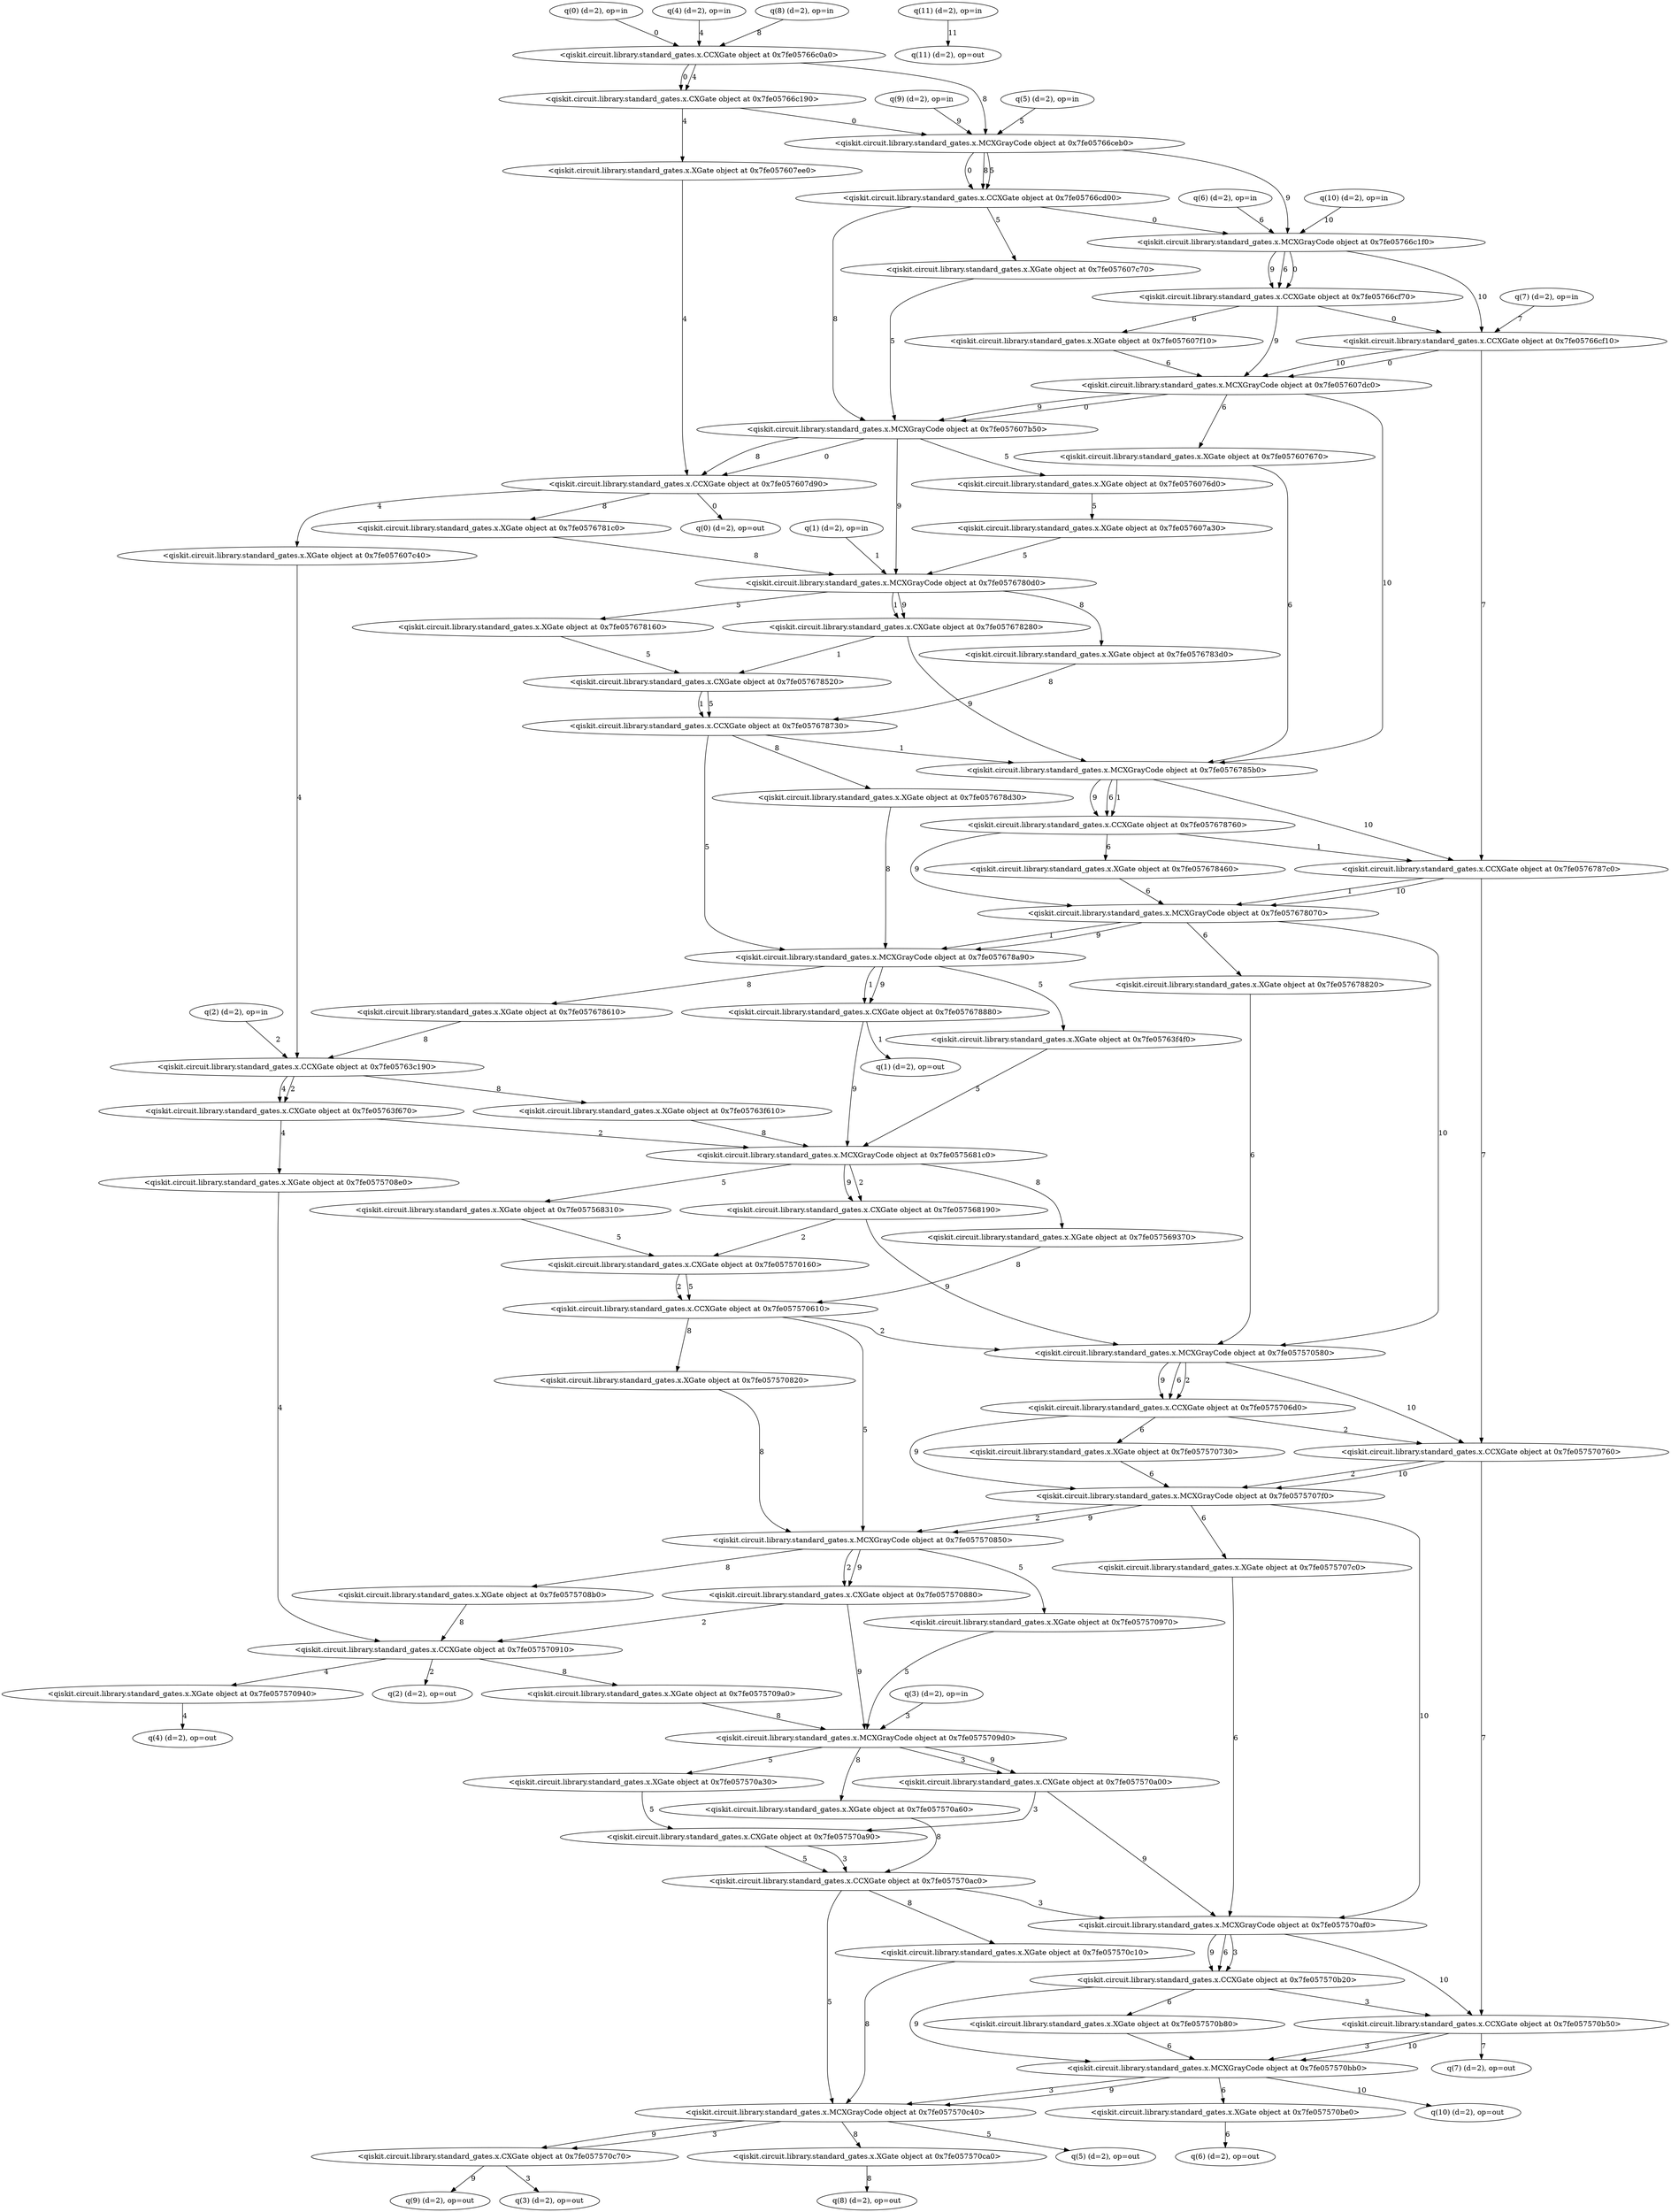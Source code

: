 digraph G {
0 [label="q(0) (d=2), op=in", qubits="0", matrix="None"];
1 [label="q(1) (d=2), op=in", qubits="1", matrix="None"];
2 [label="q(2) (d=2), op=in", qubits="2", matrix="None"];
3 [label="q(3) (d=2), op=in", qubits="3", matrix="None"];
4 [label="q(4) (d=2), op=in", qubits="4", matrix="None"];
5 [label="q(5) (d=2), op=in", qubits="5", matrix="None"];
6 [label="q(6) (d=2), op=in", qubits="6", matrix="None"];
7 [label="q(7) (d=2), op=in", qubits="7", matrix="None"];
8 [label="q(8) (d=2), op=in", qubits="8", matrix="None"];
9 [label="q(9) (d=2), op=in", qubits="9", matrix="None"];
10 [label="q(10) (d=2), op=in", qubits="10", matrix="None"];
11 [label="q(11) (d=2), op=in", qubits="11", matrix="None"];
12 [label="<qiskit.circuit.library.standard_gates.x.CCXGate object at 0x7fe05766c0a0>", qubits="0,4,8", matrix="[[0, 1], [1, 0]]"];
13 [label="<qiskit.circuit.library.standard_gates.x.CXGate object at 0x7fe05766c190>", qubits="0,4", matrix="[[0, 1], [1, 0]]"];
14 [label="<qiskit.circuit.library.standard_gates.x.XGate object at 0x7fe057607ee0>", qubits=4, matrix="[[0, 1], [1, 0]]"];
15 [label="<qiskit.circuit.library.standard_gates.x.MCXGrayCode object at 0x7fe05766ceb0>", qubits="0,5,8,9", matrix="[[0, 1], [1, 0]]"];
16 [label="<qiskit.circuit.library.standard_gates.x.CCXGate object at 0x7fe05766cd00>", qubits="0,8,5", matrix="[[0, 1], [1, 0]]"];
17 [label="<qiskit.circuit.library.standard_gates.x.XGate object at 0x7fe057607c70>", qubits=5, matrix="[[0, 1], [1, 0]]"];
18 [label="<qiskit.circuit.library.standard_gates.x.MCXGrayCode object at 0x7fe05766c1f0>", qubits="0,6,9,10", matrix="[[0, 1], [1, 0]]"];
19 [label="<qiskit.circuit.library.standard_gates.x.CCXGate object at 0x7fe05766cf70>", qubits="0,9,6", matrix="[[0, 1], [1, 0]]"];
20 [label="<qiskit.circuit.library.standard_gates.x.CCXGate object at 0x7fe05766cf10>", qubits="0,10,7", matrix="[[0, 1], [1, 0]]"];
21 [label="<qiskit.circuit.library.standard_gates.x.XGate object at 0x7fe057607f10>", qubits=6, matrix="[[0, 1], [1, 0]]"];
22 [label="<qiskit.circuit.library.standard_gates.x.MCXGrayCode object at 0x7fe057607dc0>", qubits="0,6,9,10", matrix="[[0, 1], [1, 0]]"];
23 [label="<qiskit.circuit.library.standard_gates.x.MCXGrayCode object at 0x7fe057607b50>", qubits="0,5,8,9", matrix="[[0, 1], [1, 0]]"];
24 [label="<qiskit.circuit.library.standard_gates.x.CCXGate object at 0x7fe057607d90>", qubits="0,4,8", matrix="[[0, 1], [1, 0]]"];
25 [label="<qiskit.circuit.library.standard_gates.x.XGate object at 0x7fe0576781c0>", qubits=8, matrix="[[0, 1], [1, 0]]"];
26 [label="<qiskit.circuit.library.standard_gates.x.XGate object at 0x7fe057607c40>", qubits=4, matrix="[[0, 1], [1, 0]]"];
27 [label="<qiskit.circuit.library.standard_gates.x.XGate object at 0x7fe0576076d0>", qubits=5, matrix="[[0, 1], [1, 0]]"];
28 [label="<qiskit.circuit.library.standard_gates.x.XGate object at 0x7fe057607a30>", qubits=5, matrix="[[0, 1], [1, 0]]"];
29 [label="<qiskit.circuit.library.standard_gates.x.MCXGrayCode object at 0x7fe0576780d0>", qubits="1,5,8,9", matrix="[[0, 1], [1, 0]]"];
30 [label="<qiskit.circuit.library.standard_gates.x.XGate object at 0x7fe0576783d0>", qubits=8, matrix="[[0, 1], [1, 0]]"];
31 [label="<qiskit.circuit.library.standard_gates.x.CXGate object at 0x7fe057678280>", qubits="1,9", matrix="[[0, 1], [1, 0]]"];
32 [label="<qiskit.circuit.library.standard_gates.x.XGate object at 0x7fe057678160>", qubits=5, matrix="[[0, 1], [1, 0]]"];
33 [label="<qiskit.circuit.library.standard_gates.x.CXGate object at 0x7fe057678520>", qubits="1,5", matrix="[[0, 1], [1, 0]]"];
34 [label="<qiskit.circuit.library.standard_gates.x.CCXGate object at 0x7fe057678730>", qubits="1,8,5", matrix="[[0, 1], [1, 0]]"];
35 [label="<qiskit.circuit.library.standard_gates.x.XGate object at 0x7fe057678d30>", qubits=8, matrix="[[0, 1], [1, 0]]"];
36 [label="<qiskit.circuit.library.standard_gates.x.XGate object at 0x7fe057607670>", qubits=6, matrix="[[0, 1], [1, 0]]"];
37 [label="<qiskit.circuit.library.standard_gates.x.MCXGrayCode object at 0x7fe0576785b0>", qubits="1,6,9,10", matrix="[[0, 1], [1, 0]]"];
38 [label="<qiskit.circuit.library.standard_gates.x.CCXGate object at 0x7fe057678760>", qubits="1,9,6", matrix="[[0, 1], [1, 0]]"];
39 [label="<qiskit.circuit.library.standard_gates.x.CCXGate object at 0x7fe0576787c0>", qubits="1,10,7", matrix="[[0, 1], [1, 0]]"];
40 [label="<qiskit.circuit.library.standard_gates.x.XGate object at 0x7fe057678460>", qubits=6, matrix="[[0, 1], [1, 0]]"];
41 [label="<qiskit.circuit.library.standard_gates.x.MCXGrayCode object at 0x7fe057678070>", qubits="1,6,9,10", matrix="[[0, 1], [1, 0]]"];
42 [label="<qiskit.circuit.library.standard_gates.x.MCXGrayCode object at 0x7fe057678a90>", qubits="1,5,8,9", matrix="[[0, 1], [1, 0]]"];
43 [label="<qiskit.circuit.library.standard_gates.x.XGate object at 0x7fe057678610>", qubits=8, matrix="[[0, 1], [1, 0]]"];
44 [label="<qiskit.circuit.library.standard_gates.x.CXGate object at 0x7fe057678880>", qubits="1,9", matrix="[[0, 1], [1, 0]]"];
45 [label="<qiskit.circuit.library.standard_gates.x.CCXGate object at 0x7fe05763c190>", qubits="2,4,8", matrix="[[0, 1], [1, 0]]"];
46 [label="<qiskit.circuit.library.standard_gates.x.XGate object at 0x7fe05763f610>", qubits=8, matrix="[[0, 1], [1, 0]]"];
47 [label="<qiskit.circuit.library.standard_gates.x.CXGate object at 0x7fe05763f670>", qubits="2,4", matrix="[[0, 1], [1, 0]]"];
48 [label="<qiskit.circuit.library.standard_gates.x.XGate object at 0x7fe0575708e0>", qubits=4, matrix="[[0, 1], [1, 0]]"];
49 [label="<qiskit.circuit.library.standard_gates.x.XGate object at 0x7fe05763f4f0>", qubits=5, matrix="[[0, 1], [1, 0]]"];
50 [label="<qiskit.circuit.library.standard_gates.x.MCXGrayCode object at 0x7fe0575681c0>", qubits="2,5,8,9", matrix="[[0, 1], [1, 0]]"];
51 [label="<qiskit.circuit.library.standard_gates.x.XGate object at 0x7fe057569370>", qubits=8, matrix="[[0, 1], [1, 0]]"];
52 [label="<qiskit.circuit.library.standard_gates.x.CXGate object at 0x7fe057568190>", qubits="2,9", matrix="[[0, 1], [1, 0]]"];
53 [label="<qiskit.circuit.library.standard_gates.x.XGate object at 0x7fe057568310>", qubits=5, matrix="[[0, 1], [1, 0]]"];
54 [label="<qiskit.circuit.library.standard_gates.x.CXGate object at 0x7fe057570160>", qubits="2,5", matrix="[[0, 1], [1, 0]]"];
55 [label="<qiskit.circuit.library.standard_gates.x.CCXGate object at 0x7fe057570610>", qubits="2,8,5", matrix="[[0, 1], [1, 0]]"];
56 [label="<qiskit.circuit.library.standard_gates.x.XGate object at 0x7fe057570820>", qubits=8, matrix="[[0, 1], [1, 0]]"];
57 [label="<qiskit.circuit.library.standard_gates.x.XGate object at 0x7fe057678820>", qubits=6, matrix="[[0, 1], [1, 0]]"];
58 [label="<qiskit.circuit.library.standard_gates.x.MCXGrayCode object at 0x7fe057570580>", qubits="2,6,9,10", matrix="[[0, 1], [1, 0]]"];
59 [label="<qiskit.circuit.library.standard_gates.x.CCXGate object at 0x7fe0575706d0>", qubits="2,9,6", matrix="[[0, 1], [1, 0]]"];
60 [label="<qiskit.circuit.library.standard_gates.x.CCXGate object at 0x7fe057570760>", qubits="2,10,7", matrix="[[0, 1], [1, 0]]"];
61 [label="<qiskit.circuit.library.standard_gates.x.XGate object at 0x7fe057570730>", qubits=6, matrix="[[0, 1], [1, 0]]"];
62 [label="<qiskit.circuit.library.standard_gates.x.MCXGrayCode object at 0x7fe0575707f0>", qubits="2,6,9,10", matrix="[[0, 1], [1, 0]]"];
63 [label="<qiskit.circuit.library.standard_gates.x.MCXGrayCode object at 0x7fe057570850>", qubits="2,5,8,9", matrix="[[0, 1], [1, 0]]"];
64 [label="<qiskit.circuit.library.standard_gates.x.XGate object at 0x7fe0575708b0>", qubits=8, matrix="[[0, 1], [1, 0]]"];
65 [label="<qiskit.circuit.library.standard_gates.x.CXGate object at 0x7fe057570880>", qubits="2,9", matrix="[[0, 1], [1, 0]]"];
66 [label="<qiskit.circuit.library.standard_gates.x.CCXGate object at 0x7fe057570910>", qubits="2,4,8", matrix="[[0, 1], [1, 0]]"];
67 [label="<qiskit.circuit.library.standard_gates.x.XGate object at 0x7fe0575709a0>", qubits=8, matrix="[[0, 1], [1, 0]]"];
68 [label="<qiskit.circuit.library.standard_gates.x.XGate object at 0x7fe057570940>", qubits=4, matrix="[[0, 1], [1, 0]]"];
69 [label="<qiskit.circuit.library.standard_gates.x.XGate object at 0x7fe057570970>", qubits=5, matrix="[[0, 1], [1, 0]]"];
70 [label="<qiskit.circuit.library.standard_gates.x.MCXGrayCode object at 0x7fe0575709d0>", qubits="3,5,8,9", matrix="[[0, 1], [1, 0]]"];
71 [label="<qiskit.circuit.library.standard_gates.x.XGate object at 0x7fe057570a60>", qubits=8, matrix="[[0, 1], [1, 0]]"];
72 [label="<qiskit.circuit.library.standard_gates.x.CXGate object at 0x7fe057570a00>", qubits="3,9", matrix="[[0, 1], [1, 0]]"];
73 [label="<qiskit.circuit.library.standard_gates.x.XGate object at 0x7fe057570a30>", qubits=5, matrix="[[0, 1], [1, 0]]"];
74 [label="<qiskit.circuit.library.standard_gates.x.CXGate object at 0x7fe057570a90>", qubits="3,5", matrix="[[0, 1], [1, 0]]"];
75 [label="<qiskit.circuit.library.standard_gates.x.CCXGate object at 0x7fe057570ac0>", qubits="3,8,5", matrix="[[0, 1], [1, 0]]"];
76 [label="<qiskit.circuit.library.standard_gates.x.XGate object at 0x7fe057570c10>", qubits=8, matrix="[[0, 1], [1, 0]]"];
77 [label="<qiskit.circuit.library.standard_gates.x.XGate object at 0x7fe0575707c0>", qubits=6, matrix="[[0, 1], [1, 0]]"];
78 [label="<qiskit.circuit.library.standard_gates.x.MCXGrayCode object at 0x7fe057570af0>", qubits="3,6,9,10", matrix="[[0, 1], [1, 0]]"];
79 [label="<qiskit.circuit.library.standard_gates.x.CCXGate object at 0x7fe057570b20>", qubits="3,9,6", matrix="[[0, 1], [1, 0]]"];
80 [label="<qiskit.circuit.library.standard_gates.x.CCXGate object at 0x7fe057570b50>", qubits="3,10,7", matrix="[[0, 1], [1, 0]]"];
81 [label="<qiskit.circuit.library.standard_gates.x.XGate object at 0x7fe057570b80>", qubits=6, matrix="[[0, 1], [1, 0]]"];
82 [label="<qiskit.circuit.library.standard_gates.x.MCXGrayCode object at 0x7fe057570bb0>", qubits="3,6,9,10", matrix="[[0, 1], [1, 0]]"];
83 [label="<qiskit.circuit.library.standard_gates.x.MCXGrayCode object at 0x7fe057570c40>", qubits="3,5,8,9", matrix="[[0, 1], [1, 0]]"];
84 [label="<qiskit.circuit.library.standard_gates.x.XGate object at 0x7fe057570ca0>", qubits=8, matrix="[[0, 1], [1, 0]]"];
85 [label="<qiskit.circuit.library.standard_gates.x.CXGate object at 0x7fe057570c70>", qubits="3,9", matrix="[[0, 1], [1, 0]]"];
86 [label="<qiskit.circuit.library.standard_gates.x.XGate object at 0x7fe057570be0>", qubits=6, matrix="[[0, 1], [1, 0]]"];
87 [label="q(0) (d=2), op=out", qubits="0", matrix="None"];
88 [label="q(1) (d=2), op=out", qubits="1", matrix="None"];
89 [label="q(2) (d=2), op=out", qubits="2", matrix="None"];
90 [label="q(3) (d=2), op=out", qubits="3", matrix="None"];
91 [label="q(4) (d=2), op=out", qubits="4", matrix="None"];
92 [label="q(5) (d=2), op=out", qubits="5", matrix="None"];
93 [label="q(6) (d=2), op=out", qubits="6", matrix="None"];
94 [label="q(7) (d=2), op=out", qubits="7", matrix="None"];
95 [label="q(8) (d=2), op=out", qubits="8", matrix="None"];
96 [label="q(9) (d=2), op=out", qubits="9", matrix="None"];
97 [label="q(10) (d=2), op=out", qubits="10", matrix="None"];
98 [label="q(11) (d=2), op=out", qubits="11", matrix="None"];
0 -> 12 [label=0];
4 -> 12 [label=4];
8 -> 12 [label=8];
12 -> 13 [label=0];
12 -> 13 [label=4];
13 -> 14 [label=4];
13 -> 15 [label=0];
5 -> 15 [label=5];
12 -> 15 [label=8];
9 -> 15 [label=9];
15 -> 16 [label=0];
15 -> 16 [label=8];
15 -> 16 [label=5];
16 -> 17 [label=5];
16 -> 18 [label=0];
6 -> 18 [label=6];
15 -> 18 [label=9];
10 -> 18 [label=10];
18 -> 19 [label=0];
18 -> 19 [label=9];
18 -> 19 [label=6];
19 -> 20 [label=0];
18 -> 20 [label=10];
7 -> 20 [label=7];
19 -> 21 [label=6];
20 -> 22 [label=0];
21 -> 22 [label=6];
19 -> 22 [label=9];
20 -> 22 [label=10];
22 -> 23 [label=0];
17 -> 23 [label=5];
16 -> 23 [label=8];
22 -> 23 [label=9];
23 -> 24 [label=0];
14 -> 24 [label=4];
23 -> 24 [label=8];
24 -> 25 [label=8];
24 -> 26 [label=4];
23 -> 27 [label=5];
27 -> 28 [label=5];
1 -> 29 [label=1];
28 -> 29 [label=5];
25 -> 29 [label=8];
23 -> 29 [label=9];
29 -> 30 [label=8];
29 -> 31 [label=1];
29 -> 31 [label=9];
29 -> 32 [label=5];
31 -> 33 [label=1];
32 -> 33 [label=5];
33 -> 34 [label=1];
30 -> 34 [label=8];
33 -> 34 [label=5];
34 -> 35 [label=8];
22 -> 36 [label=6];
34 -> 37 [label=1];
36 -> 37 [label=6];
31 -> 37 [label=9];
22 -> 37 [label=10];
37 -> 38 [label=1];
37 -> 38 [label=9];
37 -> 38 [label=6];
38 -> 39 [label=1];
37 -> 39 [label=10];
20 -> 39 [label=7];
38 -> 40 [label=6];
39 -> 41 [label=1];
40 -> 41 [label=6];
38 -> 41 [label=9];
39 -> 41 [label=10];
41 -> 42 [label=1];
34 -> 42 [label=5];
35 -> 42 [label=8];
41 -> 42 [label=9];
42 -> 43 [label=8];
42 -> 44 [label=1];
42 -> 44 [label=9];
2 -> 45 [label=2];
26 -> 45 [label=4];
43 -> 45 [label=8];
45 -> 46 [label=8];
45 -> 47 [label=2];
45 -> 47 [label=4];
47 -> 48 [label=4];
42 -> 49 [label=5];
47 -> 50 [label=2];
49 -> 50 [label=5];
46 -> 50 [label=8];
44 -> 50 [label=9];
50 -> 51 [label=8];
50 -> 52 [label=2];
50 -> 52 [label=9];
50 -> 53 [label=5];
52 -> 54 [label=2];
53 -> 54 [label=5];
54 -> 55 [label=2];
51 -> 55 [label=8];
54 -> 55 [label=5];
55 -> 56 [label=8];
41 -> 57 [label=6];
55 -> 58 [label=2];
57 -> 58 [label=6];
52 -> 58 [label=9];
41 -> 58 [label=10];
58 -> 59 [label=2];
58 -> 59 [label=9];
58 -> 59 [label=6];
59 -> 60 [label=2];
58 -> 60 [label=10];
39 -> 60 [label=7];
59 -> 61 [label=6];
60 -> 62 [label=2];
61 -> 62 [label=6];
59 -> 62 [label=9];
60 -> 62 [label=10];
62 -> 63 [label=2];
55 -> 63 [label=5];
56 -> 63 [label=8];
62 -> 63 [label=9];
63 -> 64 [label=8];
63 -> 65 [label=2];
63 -> 65 [label=9];
65 -> 66 [label=2];
48 -> 66 [label=4];
64 -> 66 [label=8];
66 -> 67 [label=8];
66 -> 68 [label=4];
63 -> 69 [label=5];
3 -> 70 [label=3];
69 -> 70 [label=5];
67 -> 70 [label=8];
65 -> 70 [label=9];
70 -> 71 [label=8];
70 -> 72 [label=3];
70 -> 72 [label=9];
70 -> 73 [label=5];
72 -> 74 [label=3];
73 -> 74 [label=5];
74 -> 75 [label=3];
71 -> 75 [label=8];
74 -> 75 [label=5];
75 -> 76 [label=8];
62 -> 77 [label=6];
75 -> 78 [label=3];
77 -> 78 [label=6];
72 -> 78 [label=9];
62 -> 78 [label=10];
78 -> 79 [label=3];
78 -> 79 [label=9];
78 -> 79 [label=6];
79 -> 80 [label=3];
78 -> 80 [label=10];
60 -> 80 [label=7];
79 -> 81 [label=6];
80 -> 82 [label=3];
81 -> 82 [label=6];
79 -> 82 [label=9];
80 -> 82 [label=10];
82 -> 83 [label=3];
75 -> 83 [label=5];
76 -> 83 [label=8];
82 -> 83 [label=9];
83 -> 84 [label=8];
83 -> 85 [label=3];
83 -> 85 [label=9];
82 -> 86 [label=6];
24 -> 87 [label=0];
44 -> 88 [label=1];
66 -> 89 [label=2];
85 -> 90 [label=3];
68 -> 91 [label=4];
83 -> 92 [label=5];
86 -> 93 [label=6];
80 -> 94 [label=7];
84 -> 95 [label=8];
85 -> 96 [label=9];
82 -> 97 [label=10];
11 -> 98 [label=11];
}
